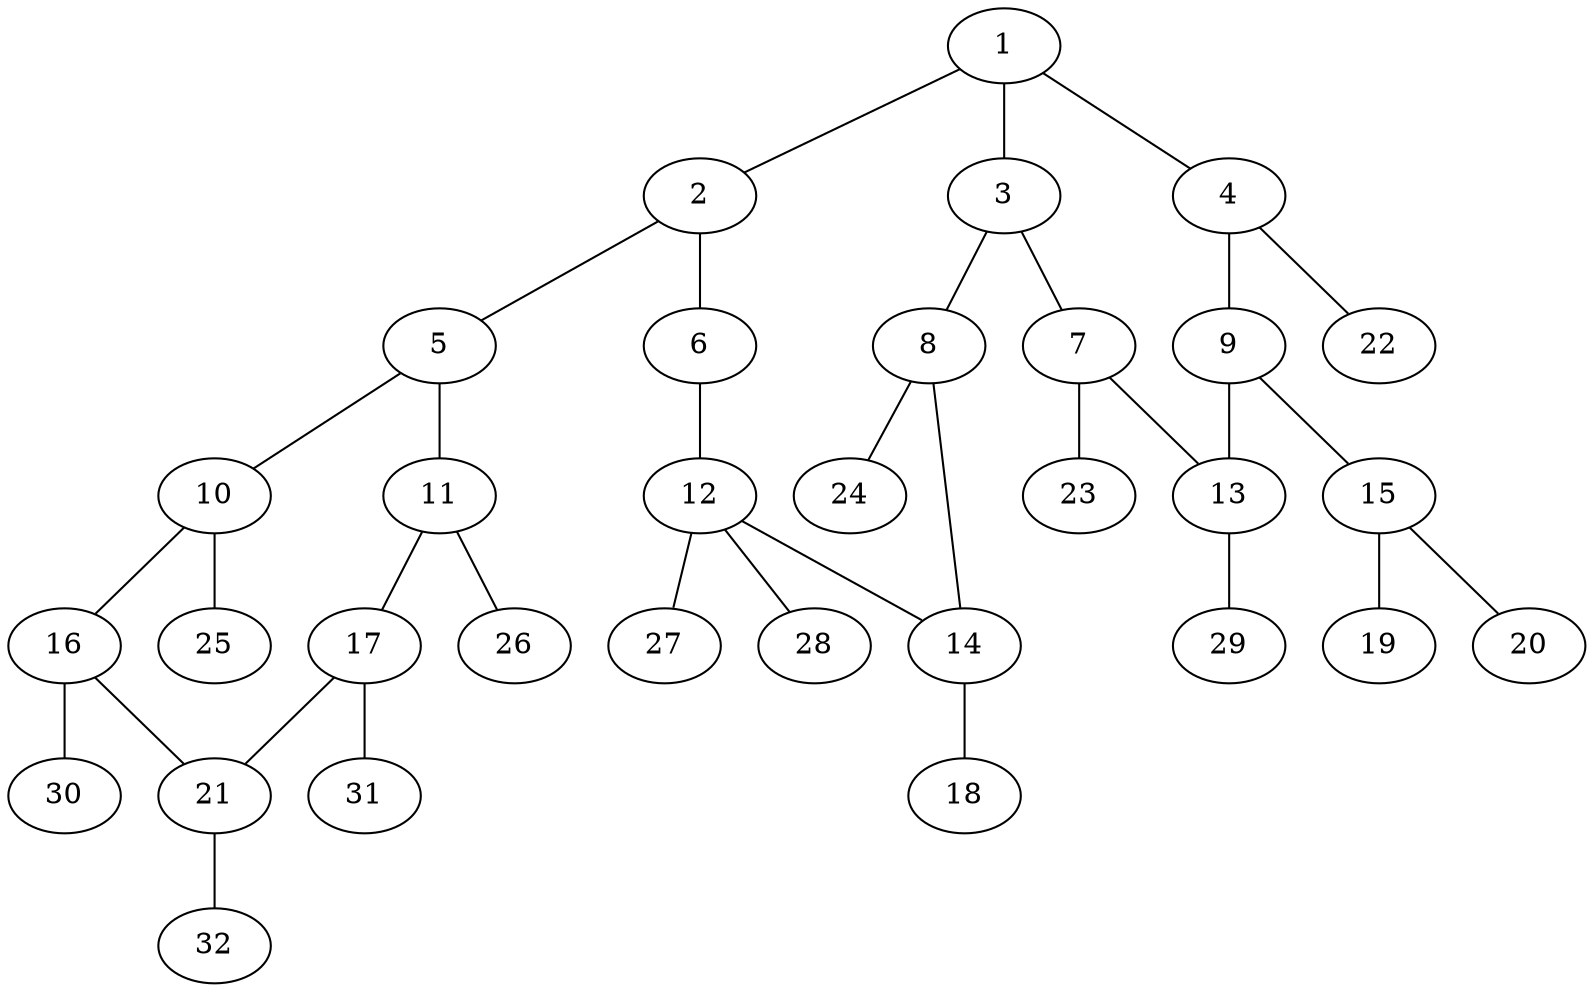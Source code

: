 graph molecule_566 {
	1	 [chem=C];
	2	 [chem=C];
	1 -- 2	 [valence=1];
	3	 [chem=C];
	1 -- 3	 [valence=1];
	4	 [chem=C];
	1 -- 4	 [valence=2];
	5	 [chem=C];
	2 -- 5	 [valence=1];
	6	 [chem=N];
	2 -- 6	 [valence=2];
	7	 [chem=C];
	3 -- 7	 [valence=2];
	8	 [chem=N];
	3 -- 8	 [valence=1];
	9	 [chem=C];
	4 -- 9	 [valence=1];
	22	 [chem=H];
	4 -- 22	 [valence=1];
	10	 [chem=C];
	5 -- 10	 [valence=2];
	11	 [chem=C];
	5 -- 11	 [valence=1];
	12	 [chem=C];
	6 -- 12	 [valence=1];
	13	 [chem=C];
	7 -- 13	 [valence=1];
	23	 [chem=H];
	7 -- 23	 [valence=1];
	14	 [chem=C];
	8 -- 14	 [valence=1];
	24	 [chem=H];
	8 -- 24	 [valence=1];
	9 -- 13	 [valence=2];
	15	 [chem=N];
	9 -- 15	 [valence=1];
	16	 [chem=C];
	10 -- 16	 [valence=1];
	25	 [chem=H];
	10 -- 25	 [valence=1];
	17	 [chem=C];
	11 -- 17	 [valence=2];
	26	 [chem=H];
	11 -- 26	 [valence=1];
	12 -- 14	 [valence=1];
	27	 [chem=H];
	12 -- 27	 [valence=1];
	28	 [chem=H];
	12 -- 28	 [valence=1];
	29	 [chem=H];
	13 -- 29	 [valence=1];
	18	 [chem=O];
	14 -- 18	 [valence=2];
	19	 [chem=O];
	15 -- 19	 [valence=2];
	20	 [chem=O];
	15 -- 20	 [valence=1];
	21	 [chem=C];
	16 -- 21	 [valence=2];
	30	 [chem=H];
	16 -- 30	 [valence=1];
	17 -- 21	 [valence=1];
	31	 [chem=H];
	17 -- 31	 [valence=1];
	32	 [chem=H];
	21 -- 32	 [valence=1];
}
